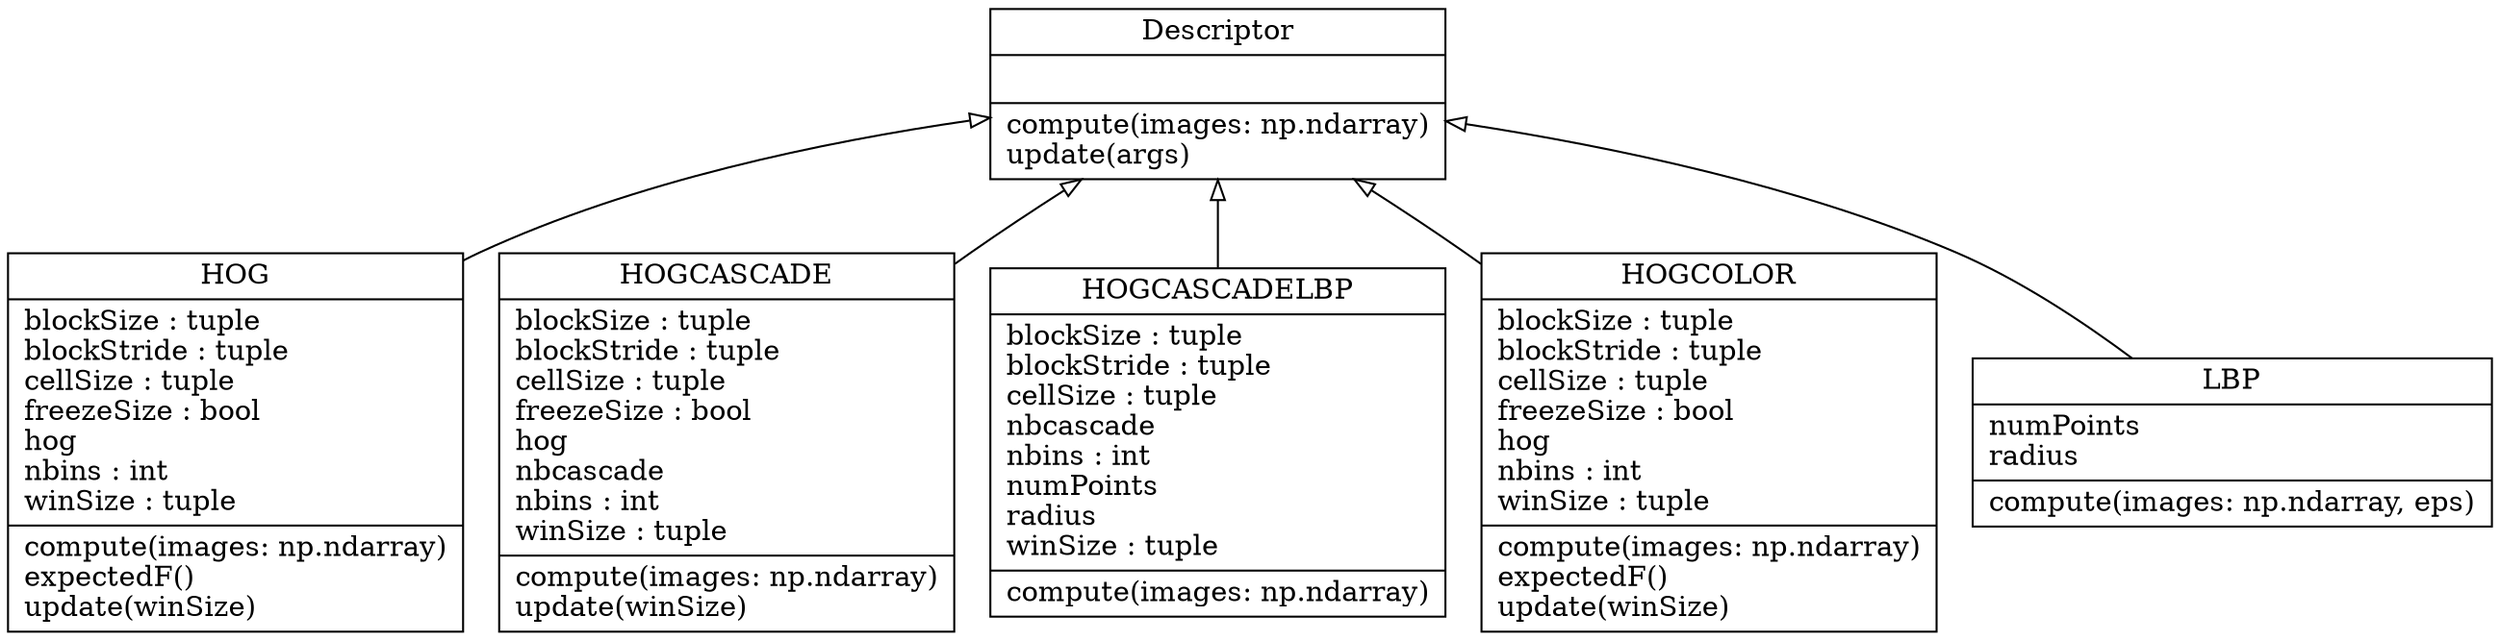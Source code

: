 digraph "descriptors" {
rankdir=BT
charset="utf-8"
"PP2_Particle_Filter.utils.Descriptors.Descriptor" [color="black", fontcolor="black", label="{Descriptor|\l|compute(images: np.ndarray)\lupdate(args)\l}", shape="record", style="solid"];
"PP2_Particle_Filter.utils.Descriptors.HOG" [color="black", fontcolor="black", label="{HOG|blockSize : tuple\lblockStride : tuple\lcellSize : tuple\lfreezeSize : bool\lhog\lnbins : int\lwinSize : tuple\l|compute(images: np.ndarray)\lexpectedF()\lupdate(winSize)\l}", shape="record", style="solid"];
"PP2_Particle_Filter.utils.Descriptors.HOGCASCADE" [color="black", fontcolor="black", label="{HOGCASCADE|blockSize : tuple\lblockStride : tuple\lcellSize : tuple\lfreezeSize : bool\lhog\lnbcascade\lnbins : int\lwinSize : tuple\l|compute(images: np.ndarray)\lupdate(winSize)\l}", shape="record", style="solid"];
"PP2_Particle_Filter.utils.Descriptors.HOGCASCADELBP" [color="black", fontcolor="black", label="{HOGCASCADELBP|blockSize : tuple\lblockStride : tuple\lcellSize : tuple\lnbcascade\lnbins : int\lnumPoints\lradius\lwinSize : tuple\l|compute(images: np.ndarray)\l}", shape="record", style="solid"];
"PP2_Particle_Filter.utils.Descriptors.HOGCOLOR" [color="black", fontcolor="black", label="{HOGCOLOR|blockSize : tuple\lblockStride : tuple\lcellSize : tuple\lfreezeSize : bool\lhog\lnbins : int\lwinSize : tuple\l|compute(images: np.ndarray)\lexpectedF()\lupdate(winSize)\l}", shape="record", style="solid"];
"PP2_Particle_Filter.utils.Descriptors.LBP" [color="black", fontcolor="black", label="{LBP|numPoints\lradius\l|compute(images: np.ndarray, eps)\l}", shape="record", style="solid"];
"PP2_Particle_Filter.utils.Descriptors.HOG" -> "PP2_Particle_Filter.utils.Descriptors.Descriptor" [arrowhead="empty", arrowtail="none"];
"PP2_Particle_Filter.utils.Descriptors.HOGCASCADE" -> "PP2_Particle_Filter.utils.Descriptors.Descriptor" [arrowhead="empty", arrowtail="none"];
"PP2_Particle_Filter.utils.Descriptors.HOGCASCADELBP" -> "PP2_Particle_Filter.utils.Descriptors.Descriptor" [arrowhead="empty", arrowtail="none"];
"PP2_Particle_Filter.utils.Descriptors.HOGCOLOR" -> "PP2_Particle_Filter.utils.Descriptors.Descriptor" [arrowhead="empty", arrowtail="none"];
"PP2_Particle_Filter.utils.Descriptors.LBP" -> "PP2_Particle_Filter.utils.Descriptors.Descriptor" [arrowhead="empty", arrowtail="none"];
}